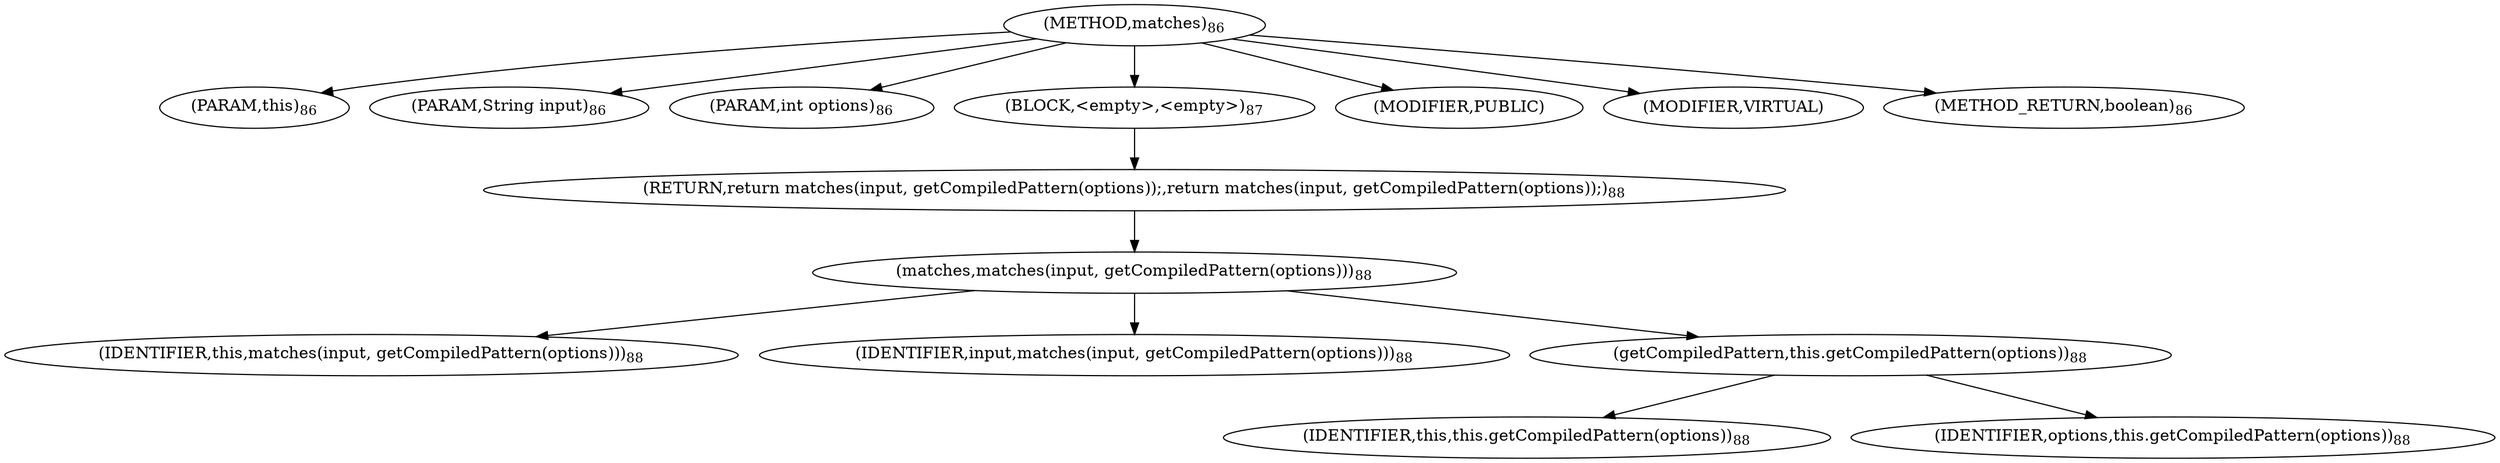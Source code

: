 digraph "matches" {  
"113" [label = <(METHOD,matches)<SUB>86</SUB>> ]
"12" [label = <(PARAM,this)<SUB>86</SUB>> ]
"114" [label = <(PARAM,String input)<SUB>86</SUB>> ]
"115" [label = <(PARAM,int options)<SUB>86</SUB>> ]
"116" [label = <(BLOCK,&lt;empty&gt;,&lt;empty&gt;)<SUB>87</SUB>> ]
"117" [label = <(RETURN,return matches(input, getCompiledPattern(options));,return matches(input, getCompiledPattern(options));)<SUB>88</SUB>> ]
"118" [label = <(matches,matches(input, getCompiledPattern(options)))<SUB>88</SUB>> ]
"13" [label = <(IDENTIFIER,this,matches(input, getCompiledPattern(options)))<SUB>88</SUB>> ]
"119" [label = <(IDENTIFIER,input,matches(input, getCompiledPattern(options)))<SUB>88</SUB>> ]
"120" [label = <(getCompiledPattern,this.getCompiledPattern(options))<SUB>88</SUB>> ]
"11" [label = <(IDENTIFIER,this,this.getCompiledPattern(options))<SUB>88</SUB>> ]
"121" [label = <(IDENTIFIER,options,this.getCompiledPattern(options))<SUB>88</SUB>> ]
"122" [label = <(MODIFIER,PUBLIC)> ]
"123" [label = <(MODIFIER,VIRTUAL)> ]
"124" [label = <(METHOD_RETURN,boolean)<SUB>86</SUB>> ]
  "113" -> "12" 
  "113" -> "114" 
  "113" -> "115" 
  "113" -> "116" 
  "113" -> "122" 
  "113" -> "123" 
  "113" -> "124" 
  "116" -> "117" 
  "117" -> "118" 
  "118" -> "13" 
  "118" -> "119" 
  "118" -> "120" 
  "120" -> "11" 
  "120" -> "121" 
}
